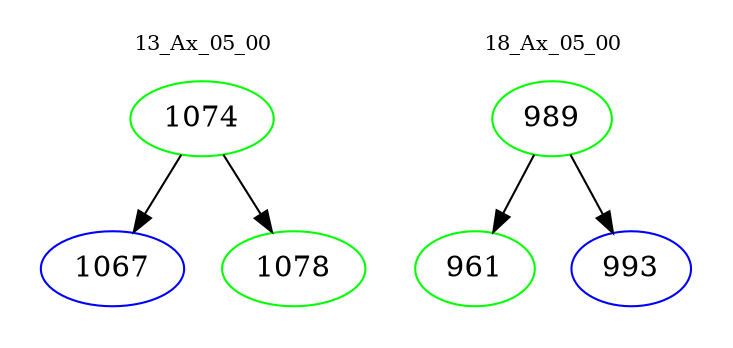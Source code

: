 digraph{
subgraph cluster_0 {
color = white
label = "13_Ax_05_00";
fontsize=10;
T0_1074 [label="1074", color="green"]
T0_1074 -> T0_1067 [color="black"]
T0_1067 [label="1067", color="blue"]
T0_1074 -> T0_1078 [color="black"]
T0_1078 [label="1078", color="green"]
}
subgraph cluster_1 {
color = white
label = "18_Ax_05_00";
fontsize=10;
T1_989 [label="989", color="green"]
T1_989 -> T1_961 [color="black"]
T1_961 [label="961", color="green"]
T1_989 -> T1_993 [color="black"]
T1_993 [label="993", color="blue"]
}
}
